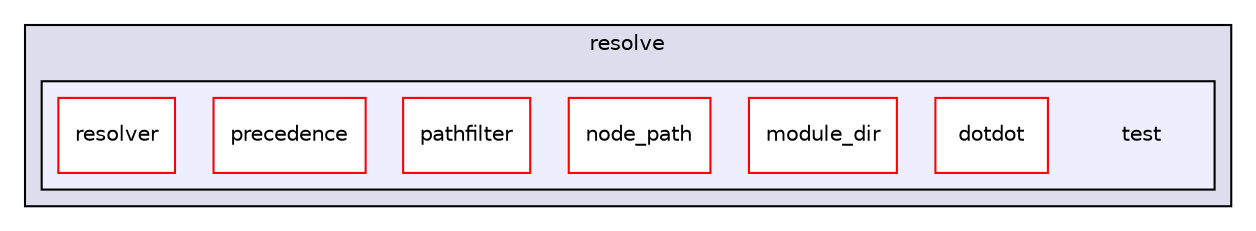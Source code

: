 digraph "gulp-src/node_modules/gulp/node_modules/liftoff/node_modules/resolve/test" {
  compound=true
  node [ fontsize="10", fontname="Helvetica"];
  edge [ labelfontsize="10", labelfontname="Helvetica"];
  subgraph clusterdir_2c075697e8e6b63be877d8073a2155b2 {
    graph [ bgcolor="#ddddee", pencolor="black", label="resolve" fontname="Helvetica", fontsize="10", URL="dir_2c075697e8e6b63be877d8073a2155b2.html"]
  subgraph clusterdir_77096bf77faba9469f7d9e020d1ad487 {
    graph [ bgcolor="#eeeeff", pencolor="black", label="" URL="dir_77096bf77faba9469f7d9e020d1ad487.html"];
    dir_77096bf77faba9469f7d9e020d1ad487 [shape=plaintext label="test"];
    dir_8aedb45fb6d6475333c8a0d4f3ca9b18 [shape=box label="dotdot" color="red" fillcolor="white" style="filled" URL="dir_8aedb45fb6d6475333c8a0d4f3ca9b18.html"];
    dir_771a41c62a915464c912f6294ca8b272 [shape=box label="module_dir" color="red" fillcolor="white" style="filled" URL="dir_771a41c62a915464c912f6294ca8b272.html"];
    dir_6a010fdac118726a9ebacb10f0540cf5 [shape=box label="node_path" color="red" fillcolor="white" style="filled" URL="dir_6a010fdac118726a9ebacb10f0540cf5.html"];
    dir_413f8da2afe7e5068c020d181a76832b [shape=box label="pathfilter" color="red" fillcolor="white" style="filled" URL="dir_413f8da2afe7e5068c020d181a76832b.html"];
    dir_34d1b8c4d46e1d1014022ec379043a69 [shape=box label="precedence" color="red" fillcolor="white" style="filled" URL="dir_34d1b8c4d46e1d1014022ec379043a69.html"];
    dir_2607a2f6ff488dd408f5e9a447449b45 [shape=box label="resolver" color="red" fillcolor="white" style="filled" URL="dir_2607a2f6ff488dd408f5e9a447449b45.html"];
  }
  }
}
